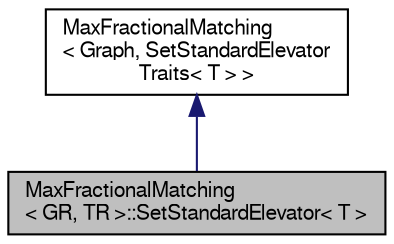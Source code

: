 digraph "MaxFractionalMatching&lt; GR, TR &gt;::SetStandardElevator&lt; T &gt;"
{
 // LATEX_PDF_SIZE
  edge [fontname="FreeSans",fontsize="10",labelfontname="FreeSans",labelfontsize="10"];
  node [fontname="FreeSans",fontsize="10",shape=record];
  Node0 [label="MaxFractionalMatching\l\< GR, TR \>::SetStandardElevator\< T \>",height=0.2,width=0.4,color="black", fillcolor="grey75", style="filled", fontcolor="black",tooltip="Named parameter for setting Elevator type with automatic allocation"];
  Node1 -> Node0 [dir="back",color="midnightblue",fontsize="10",style="solid",fontname="FreeSans"];
  Node1 [label="MaxFractionalMatching\l\< Graph, SetStandardElevator\lTraits\< T \> \>",height=0.2,width=0.4,color="black", fillcolor="white", style="filled",URL="$a02341.html",tooltip=" "];
}
